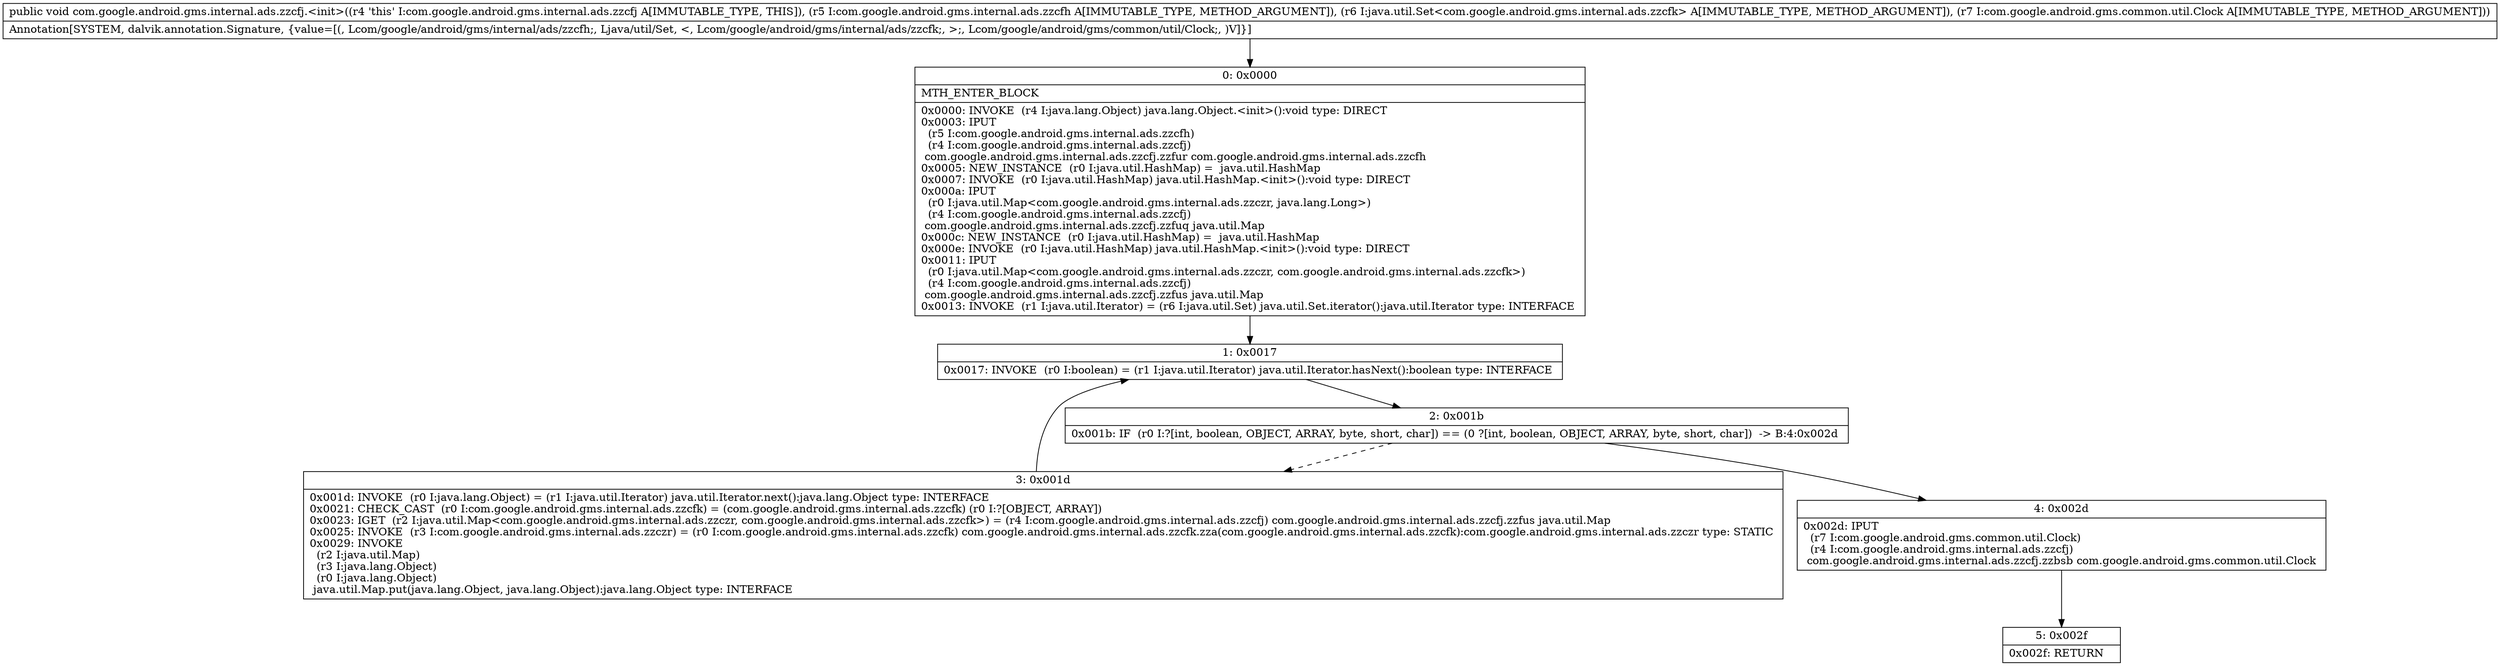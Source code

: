 digraph "CFG forcom.google.android.gms.internal.ads.zzcfj.\<init\>(Lcom\/google\/android\/gms\/internal\/ads\/zzcfh;Ljava\/util\/Set;Lcom\/google\/android\/gms\/common\/util\/Clock;)V" {
Node_0 [shape=record,label="{0\:\ 0x0000|MTH_ENTER_BLOCK\l|0x0000: INVOKE  (r4 I:java.lang.Object) java.lang.Object.\<init\>():void type: DIRECT \l0x0003: IPUT  \l  (r5 I:com.google.android.gms.internal.ads.zzcfh)\l  (r4 I:com.google.android.gms.internal.ads.zzcfj)\l com.google.android.gms.internal.ads.zzcfj.zzfur com.google.android.gms.internal.ads.zzcfh \l0x0005: NEW_INSTANCE  (r0 I:java.util.HashMap) =  java.util.HashMap \l0x0007: INVOKE  (r0 I:java.util.HashMap) java.util.HashMap.\<init\>():void type: DIRECT \l0x000a: IPUT  \l  (r0 I:java.util.Map\<com.google.android.gms.internal.ads.zzczr, java.lang.Long\>)\l  (r4 I:com.google.android.gms.internal.ads.zzcfj)\l com.google.android.gms.internal.ads.zzcfj.zzfuq java.util.Map \l0x000c: NEW_INSTANCE  (r0 I:java.util.HashMap) =  java.util.HashMap \l0x000e: INVOKE  (r0 I:java.util.HashMap) java.util.HashMap.\<init\>():void type: DIRECT \l0x0011: IPUT  \l  (r0 I:java.util.Map\<com.google.android.gms.internal.ads.zzczr, com.google.android.gms.internal.ads.zzcfk\>)\l  (r4 I:com.google.android.gms.internal.ads.zzcfj)\l com.google.android.gms.internal.ads.zzcfj.zzfus java.util.Map \l0x0013: INVOKE  (r1 I:java.util.Iterator) = (r6 I:java.util.Set) java.util.Set.iterator():java.util.Iterator type: INTERFACE \l}"];
Node_1 [shape=record,label="{1\:\ 0x0017|0x0017: INVOKE  (r0 I:boolean) = (r1 I:java.util.Iterator) java.util.Iterator.hasNext():boolean type: INTERFACE \l}"];
Node_2 [shape=record,label="{2\:\ 0x001b|0x001b: IF  (r0 I:?[int, boolean, OBJECT, ARRAY, byte, short, char]) == (0 ?[int, boolean, OBJECT, ARRAY, byte, short, char])  \-\> B:4:0x002d \l}"];
Node_3 [shape=record,label="{3\:\ 0x001d|0x001d: INVOKE  (r0 I:java.lang.Object) = (r1 I:java.util.Iterator) java.util.Iterator.next():java.lang.Object type: INTERFACE \l0x0021: CHECK_CAST  (r0 I:com.google.android.gms.internal.ads.zzcfk) = (com.google.android.gms.internal.ads.zzcfk) (r0 I:?[OBJECT, ARRAY]) \l0x0023: IGET  (r2 I:java.util.Map\<com.google.android.gms.internal.ads.zzczr, com.google.android.gms.internal.ads.zzcfk\>) = (r4 I:com.google.android.gms.internal.ads.zzcfj) com.google.android.gms.internal.ads.zzcfj.zzfus java.util.Map \l0x0025: INVOKE  (r3 I:com.google.android.gms.internal.ads.zzczr) = (r0 I:com.google.android.gms.internal.ads.zzcfk) com.google.android.gms.internal.ads.zzcfk.zza(com.google.android.gms.internal.ads.zzcfk):com.google.android.gms.internal.ads.zzczr type: STATIC \l0x0029: INVOKE  \l  (r2 I:java.util.Map)\l  (r3 I:java.lang.Object)\l  (r0 I:java.lang.Object)\l java.util.Map.put(java.lang.Object, java.lang.Object):java.lang.Object type: INTERFACE \l}"];
Node_4 [shape=record,label="{4\:\ 0x002d|0x002d: IPUT  \l  (r7 I:com.google.android.gms.common.util.Clock)\l  (r4 I:com.google.android.gms.internal.ads.zzcfj)\l com.google.android.gms.internal.ads.zzcfj.zzbsb com.google.android.gms.common.util.Clock \l}"];
Node_5 [shape=record,label="{5\:\ 0x002f|0x002f: RETURN   \l}"];
MethodNode[shape=record,label="{public void com.google.android.gms.internal.ads.zzcfj.\<init\>((r4 'this' I:com.google.android.gms.internal.ads.zzcfj A[IMMUTABLE_TYPE, THIS]), (r5 I:com.google.android.gms.internal.ads.zzcfh A[IMMUTABLE_TYPE, METHOD_ARGUMENT]), (r6 I:java.util.Set\<com.google.android.gms.internal.ads.zzcfk\> A[IMMUTABLE_TYPE, METHOD_ARGUMENT]), (r7 I:com.google.android.gms.common.util.Clock A[IMMUTABLE_TYPE, METHOD_ARGUMENT]))  | Annotation[SYSTEM, dalvik.annotation.Signature, \{value=[(, Lcom\/google\/android\/gms\/internal\/ads\/zzcfh;, Ljava\/util\/Set, \<, Lcom\/google\/android\/gms\/internal\/ads\/zzcfk;, \>;, Lcom\/google\/android\/gms\/common\/util\/Clock;, )V]\}]\l}"];
MethodNode -> Node_0;
Node_0 -> Node_1;
Node_1 -> Node_2;
Node_2 -> Node_3[style=dashed];
Node_2 -> Node_4;
Node_3 -> Node_1;
Node_4 -> Node_5;
}


